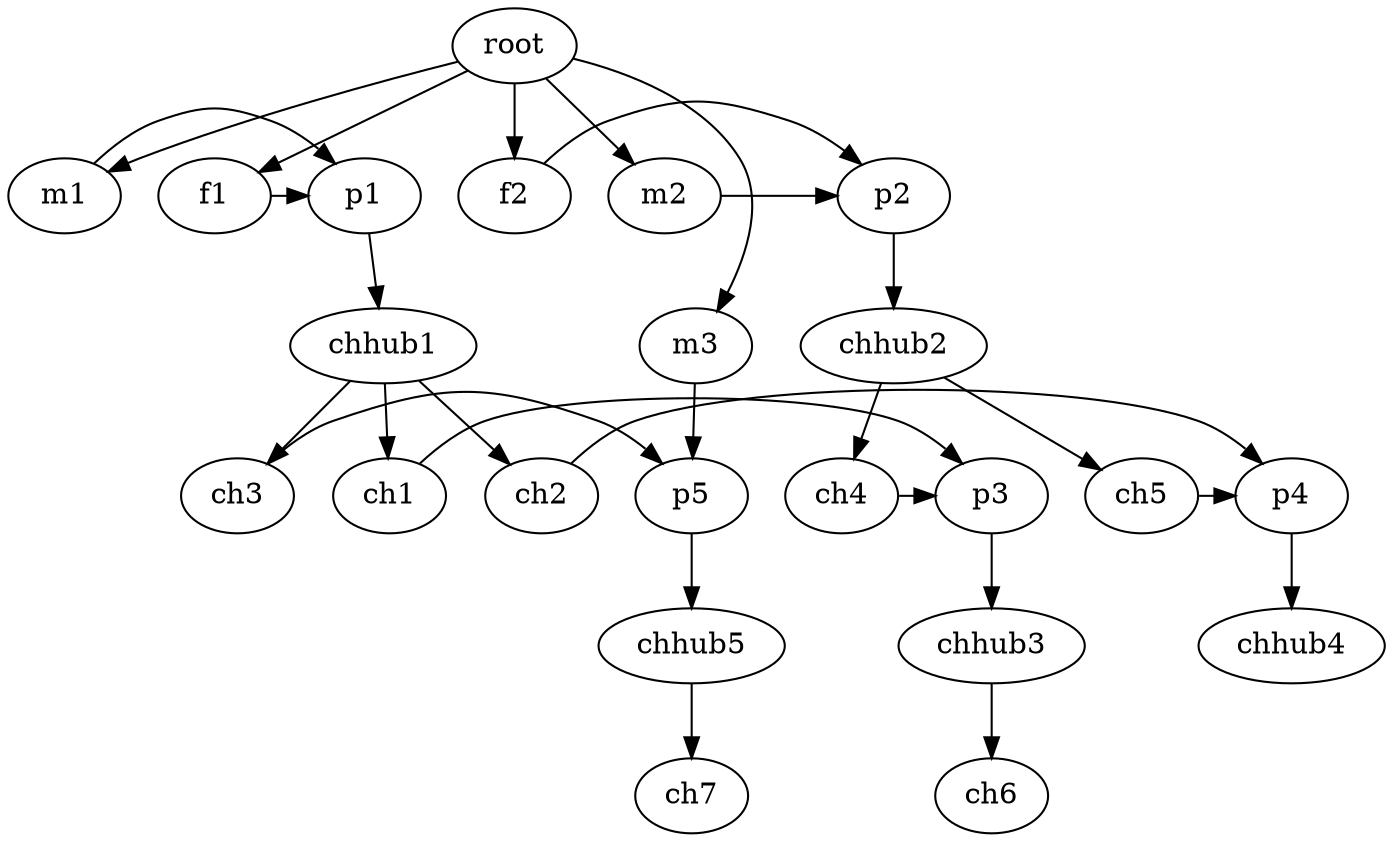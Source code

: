 digraph graphname {
     root -> f1 -> p1 -> chhub1 -> ch1 -> p3 -> chhub3 -> ch6;
     root -> m1 -> p1;
     chhub1 -> ch2 -> p4 -> chhub4;
     chhub1 -> ch3 -> p5 -> chhub5 -> ch7;
     root -> m3 -> p5;
     root -> f2 -> p2 -> chhub2 -> ch4 -> p3;
     root -> m2 -> p2;
     chhub2 -> ch5 -> p4;

     {rank=same; f1 p1 m1}
     {rank=same; f2 p2 m2}
     {rank=same; ch3 p5}
     {rank=same; ch2 ch5 p4}
     {rank=same; ch1 ch4 p3}
}

